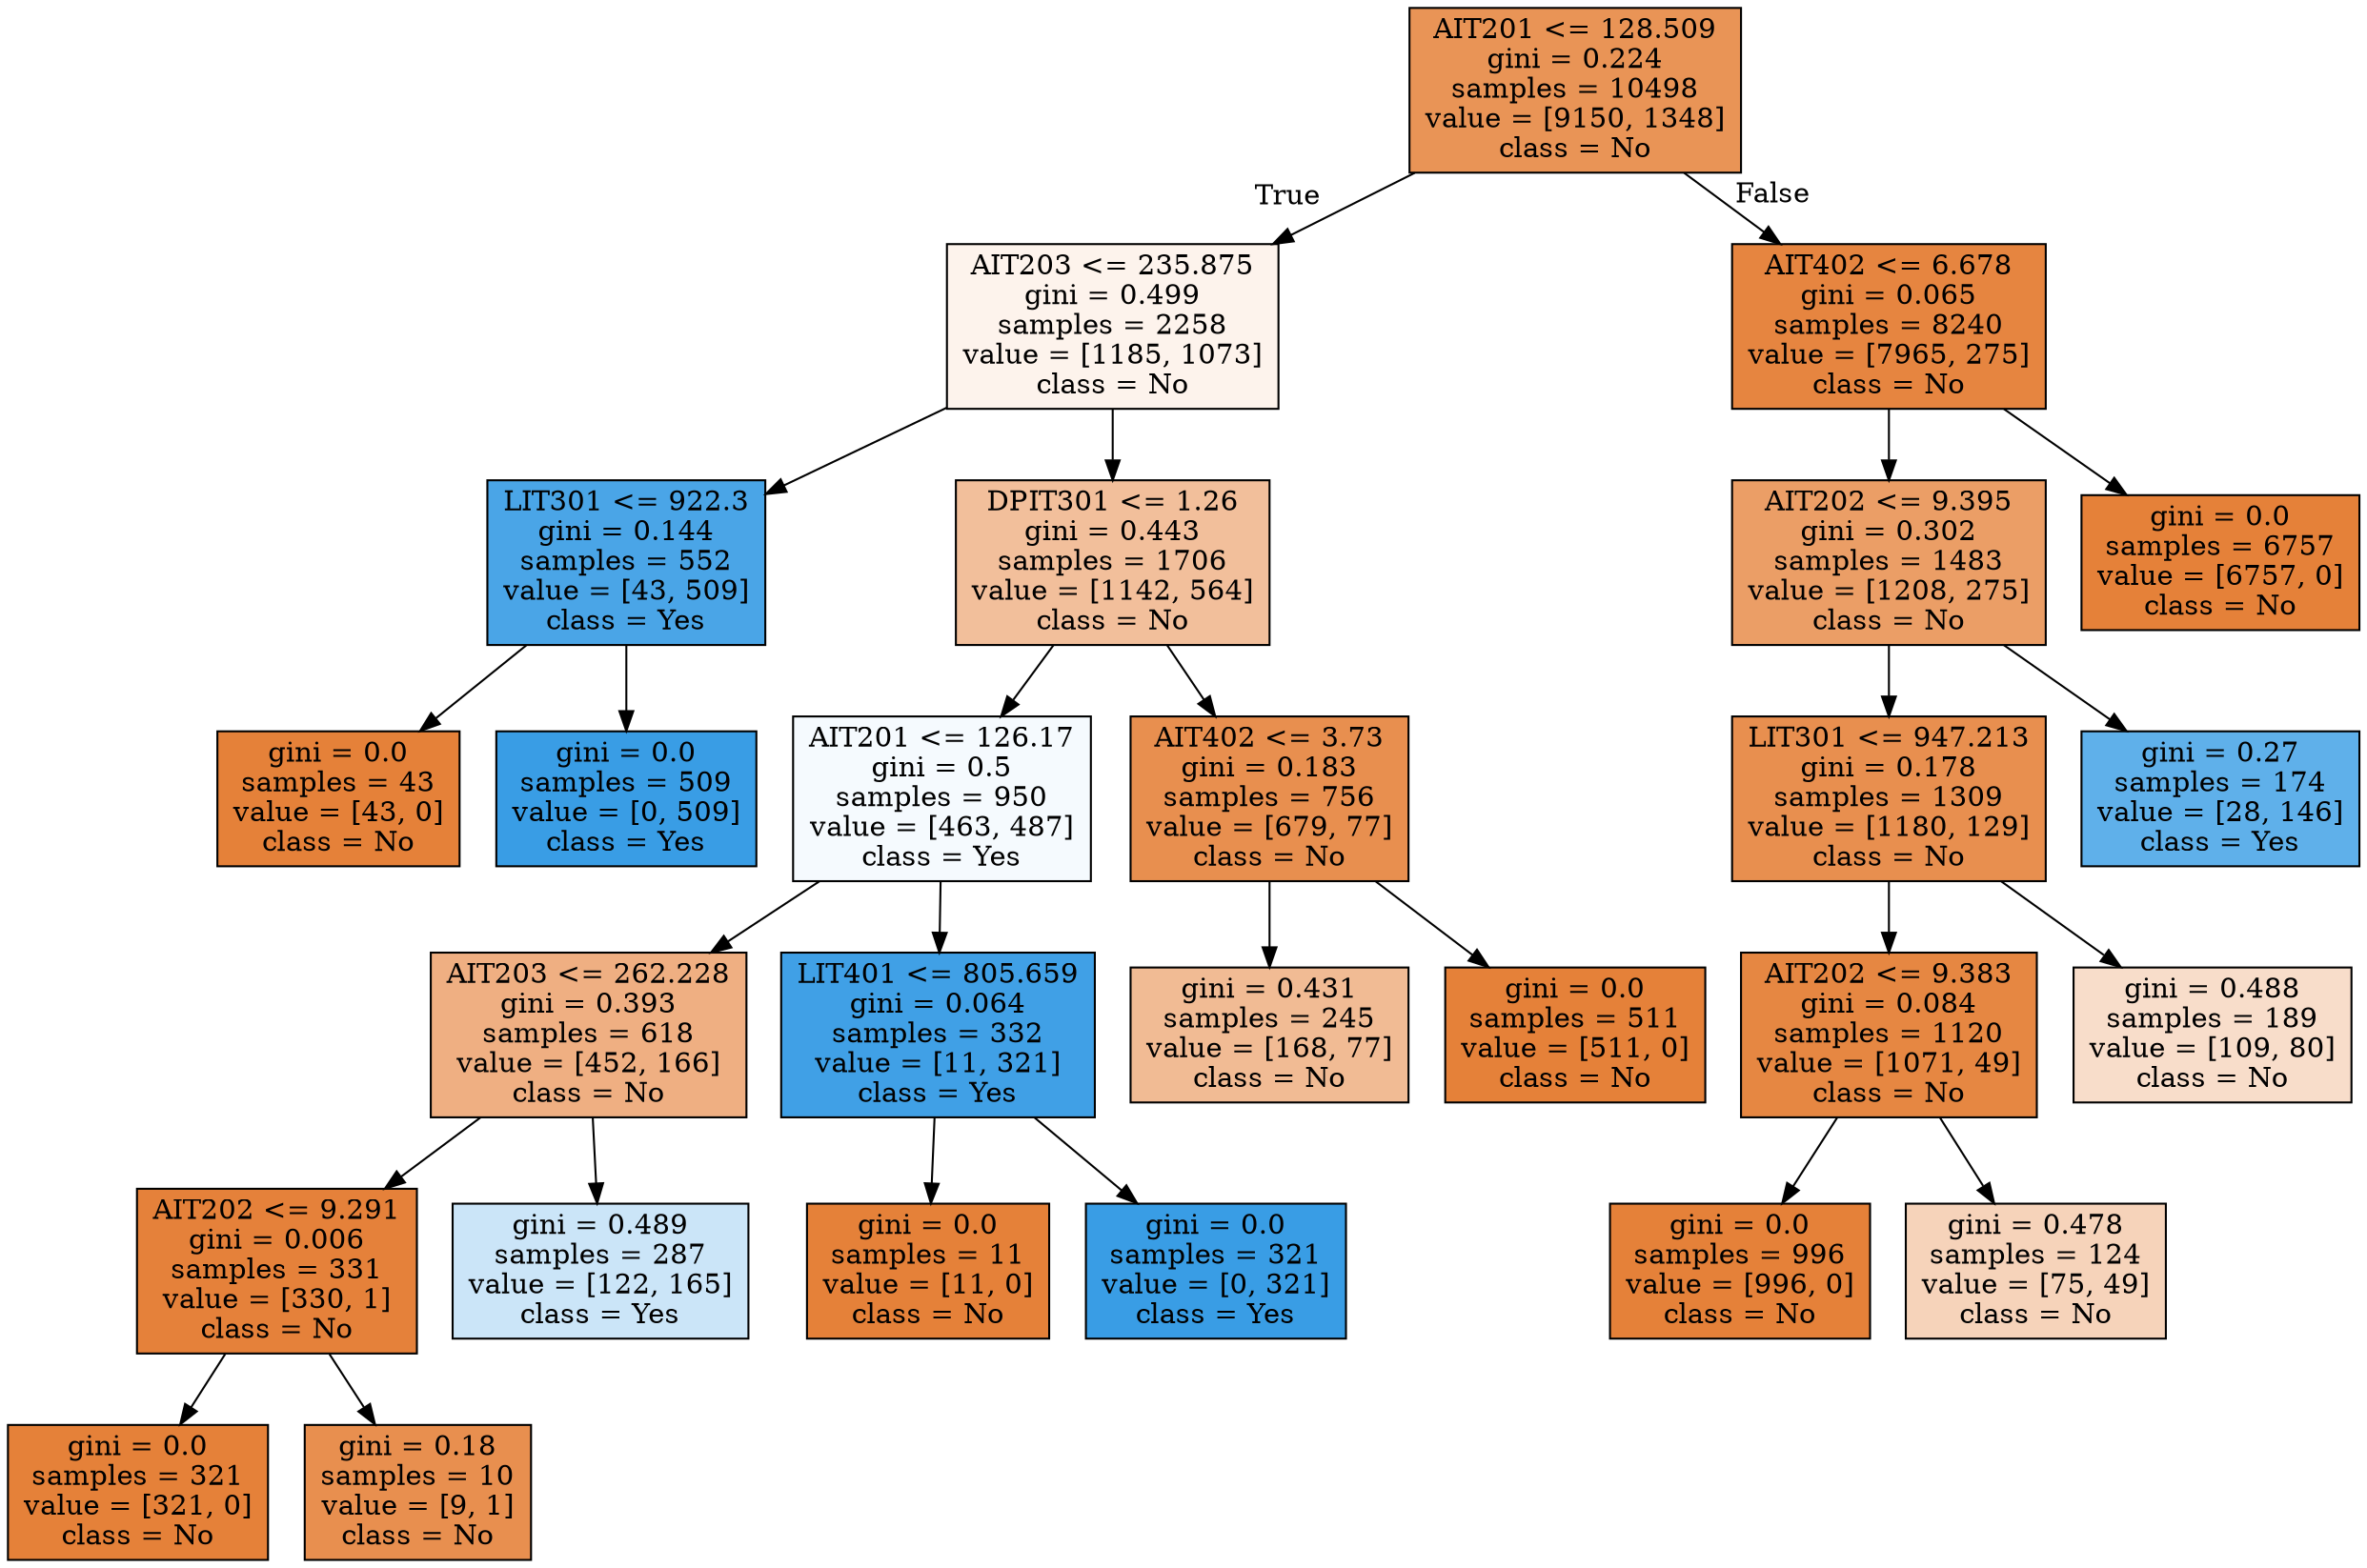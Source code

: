 digraph Tree {
node [shape=box, style="filled", color="black"] ;
0 [label="AIT201 <= 128.509\ngini = 0.224\nsamples = 10498\nvalue = [9150, 1348]\nclass = No", fillcolor="#e99456"] ;
1 [label="AIT203 <= 235.875\ngini = 0.499\nsamples = 2258\nvalue = [1185, 1073]\nclass = No", fillcolor="#fdf3ec"] ;
0 -> 1 [labeldistance=2.5, labelangle=45, headlabel="True"] ;
2 [label="LIT301 <= 922.3\ngini = 0.144\nsamples = 552\nvalue = [43, 509]\nclass = Yes", fillcolor="#4aa5e7"] ;
1 -> 2 ;
3 [label="gini = 0.0\nsamples = 43\nvalue = [43, 0]\nclass = No", fillcolor="#e58139"] ;
2 -> 3 ;
4 [label="gini = 0.0\nsamples = 509\nvalue = [0, 509]\nclass = Yes", fillcolor="#399de5"] ;
2 -> 4 ;
5 [label="DPIT301 <= 1.26\ngini = 0.443\nsamples = 1706\nvalue = [1142, 564]\nclass = No", fillcolor="#f2bf9b"] ;
1 -> 5 ;
6 [label="AIT201 <= 126.17\ngini = 0.5\nsamples = 950\nvalue = [463, 487]\nclass = Yes", fillcolor="#f5fafe"] ;
5 -> 6 ;
7 [label="AIT203 <= 262.228\ngini = 0.393\nsamples = 618\nvalue = [452, 166]\nclass = No", fillcolor="#efaf82"] ;
6 -> 7 ;
8 [label="AIT202 <= 9.291\ngini = 0.006\nsamples = 331\nvalue = [330, 1]\nclass = No", fillcolor="#e5813a"] ;
7 -> 8 ;
9 [label="gini = 0.0\nsamples = 321\nvalue = [321, 0]\nclass = No", fillcolor="#e58139"] ;
8 -> 9 ;
10 [label="gini = 0.18\nsamples = 10\nvalue = [9, 1]\nclass = No", fillcolor="#e88f4f"] ;
8 -> 10 ;
11 [label="gini = 0.489\nsamples = 287\nvalue = [122, 165]\nclass = Yes", fillcolor="#cbe5f8"] ;
7 -> 11 ;
12 [label="LIT401 <= 805.659\ngini = 0.064\nsamples = 332\nvalue = [11, 321]\nclass = Yes", fillcolor="#40a0e6"] ;
6 -> 12 ;
13 [label="gini = 0.0\nsamples = 11\nvalue = [11, 0]\nclass = No", fillcolor="#e58139"] ;
12 -> 13 ;
14 [label="gini = 0.0\nsamples = 321\nvalue = [0, 321]\nclass = Yes", fillcolor="#399de5"] ;
12 -> 14 ;
15 [label="AIT402 <= 3.73\ngini = 0.183\nsamples = 756\nvalue = [679, 77]\nclass = No", fillcolor="#e88f4f"] ;
5 -> 15 ;
16 [label="gini = 0.431\nsamples = 245\nvalue = [168, 77]\nclass = No", fillcolor="#f1bb94"] ;
15 -> 16 ;
17 [label="gini = 0.0\nsamples = 511\nvalue = [511, 0]\nclass = No", fillcolor="#e58139"] ;
15 -> 17 ;
18 [label="AIT402 <= 6.678\ngini = 0.065\nsamples = 8240\nvalue = [7965, 275]\nclass = No", fillcolor="#e68540"] ;
0 -> 18 [labeldistance=2.5, labelangle=-45, headlabel="False"] ;
19 [label="AIT202 <= 9.395\ngini = 0.302\nsamples = 1483\nvalue = [1208, 275]\nclass = No", fillcolor="#eb9e66"] ;
18 -> 19 ;
20 [label="LIT301 <= 947.213\ngini = 0.178\nsamples = 1309\nvalue = [1180, 129]\nclass = No", fillcolor="#e88f4f"] ;
19 -> 20 ;
21 [label="AIT202 <= 9.383\ngini = 0.084\nsamples = 1120\nvalue = [1071, 49]\nclass = No", fillcolor="#e68742"] ;
20 -> 21 ;
22 [label="gini = 0.0\nsamples = 996\nvalue = [996, 0]\nclass = No", fillcolor="#e58139"] ;
21 -> 22 ;
23 [label="gini = 0.478\nsamples = 124\nvalue = [75, 49]\nclass = No", fillcolor="#f6d3ba"] ;
21 -> 23 ;
24 [label="gini = 0.488\nsamples = 189\nvalue = [109, 80]\nclass = No", fillcolor="#f8ddca"] ;
20 -> 24 ;
25 [label="gini = 0.27\nsamples = 174\nvalue = [28, 146]\nclass = Yes", fillcolor="#5fb0ea"] ;
19 -> 25 ;
26 [label="gini = 0.0\nsamples = 6757\nvalue = [6757, 0]\nclass = No", fillcolor="#e58139"] ;
18 -> 26 ;
}